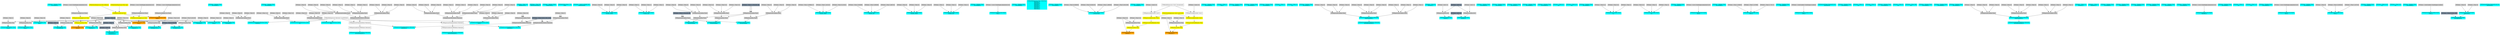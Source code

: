 digraph G {
node0 [shape="box" color="cyan" style="filled" label="VFXValue`1 Boolean (True)
_vfx_enabled_a"]
node1 [shape="box" color="cyan" style="filled" label="VFXExpressionCombine Float2
Count_a"]
node2 [shape="box" color="lightgray" style="filled" label="VFXExpressionMax Float"]
node3 [shape="box" color="lightgray" style="filled" label="VFXValue`1 Float (1)"]
node4 [shape="box" color="lightslategray" style="filled" label="VFXValue`1 Float (0)"]
node5 [shape="box" color="cyan" style="filled" label="VFXExpressionCombine Float2
Delay_a"]
node6 [shape="box" color="lightgray" style="filled" label="VFXExpressionMax Float"]
node7 [shape="box" color="lightgray" style="filled" label="VFXValue`1 Float (0)"]
node8 [shape="box" color="cyan" style="filled" label="VFXValue`1 Boolean (True)
_vfx_enabled_a"]
node9 [shape="box" color="cyan" style="filled" label="VFXExpressionMax Float
Rate_a"]
node10 [shape="box" color="lightgray" style="filled" label="VFXValue`1 Float (16)"]
node11 [shape="box" color="cyan" style="filled" label="VFXValue`1 Boolean (True)
_vfx_enabled_a"]
node12 [shape="box" color="cyan" style="filled" label="VFXExpressionTransformPosition Float3
Position_a"]
node13 [shape="box" label="VFXBuiltInExpression Matrix4x4 (LocalToWorld)"]
node14 [shape="box" color="lightgray" style="filled" label="VFXExpressionCombine Float3"]
node15 [shape="box" color="lightgray" style="filled" label="VFXValue`1 Float (0)"]
node16 [shape="box" color="lightgray" style="filled" label="VFXValue`1 Float (0)"]
node17 [shape="box" color="lightgray" style="filled" label="VFXValue`1 Float (0)"]
node18 [shape="box" color="cyan" style="filled" label="VFXValue`1 Float (10)
RatePerUnit_a"]
node19 [shape="box" color="cyan" style="filled" label="VFXValue`1 Float (50)
VelocityThreshold_a"]
node20 [shape="box" color="cyan" style="filled" label="VFXValue`1 Boolean (False)
ClampToOne_a"]
node21 [shape="box" color="cyan" style="filled" label="VFXMeshValue Mesh (770)
mesh"]
node22 [shape="box" color="cyan" style="filled" label="VFXValue`1 Uint32 (4294967295)
subMeshMask"]
node23 [shape="box" color="cyan" style="filled" label="VFXExpressionCombine Float3
bounds_center"]
node24 [shape="box" color="lightgray" style="filled" label="VFXValue`1 Float (0)"]
node25 [shape="box" color="lightgray" style="filled" label="VFXValue`1 Float (0)"]
node26 [shape="box" color="lightgray" style="filled" label="VFXValue`1 Float (0)"]
node27 [shape="box" color="cyan" style="filled" label="VFXExpressionCombine Float3
bounds_size"]
node28 [shape="box" color="lightgray" style="filled" label="VFXValue`1 Float (1)"]
node29 [shape="box" color="lightgray" style="filled" label="VFXValue`1 Float (1)"]
node30 [shape="box" color="lightgray" style="filled" label="VFXValue`1 Float (1)"]
node31 [shape="box" color="cyan" style="filled" label="VFXExpressionMin Float3
boundsPadding"]
node32 [shape="box" color="lightgray" style="filled" label="VFXExpressionMax Float3"]
node33 [shape="box" color="lightgray" style="filled" label="VFXExpressionCombine Float3"]
node34 [shape="box" color="lightgray" style="filled" label="VFXValue`1 Float (0)"]
node35 [shape="box" color="lightgray" style="filled" label="VFXValue`1 Float (0)"]
node36 [shape="box" color="lightgray" style="filled" label="VFXValue`1 Float (0)"]
node37 [shape="box" color="lightgray" style="filled" label="VFXExpressionCombine Float3"]
node38 [shape="box" color="lightslategray" style="filled" label="VFXValue`1 Float (-1,701412E+38)"]
node39 [shape="box" color="lightgray" style="filled" label="VFXExpressionCombine Float3"]
node40 [shape="box" color="lightslategray" style="filled" label="VFXValue`1 Float (1,701412E+38)"]
node41 [shape="box" color="cyan" style="filled" label="VFXExpressionCombine Float3
bounds_center"]
node42 [shape="box" color="lightgray" style="filled" label="VFXValue`1 Float (-0,00866127)"]
node43 [shape="box" color="lightgray" style="filled" label="VFXValue`1 Float (1,401422)"]
node44 [shape="box" color="lightgray" style="filled" label="VFXValue`1 Float (0,323452)"]
node45 [shape="box" color="cyan" style="filled" label="VFXExpressionCombine Float3
bounds_size"]
node46 [shape="box" color="lightgray" style="filled" label="VFXValue`1 Float (3,004998)"]
node47 [shape="box" color="lightgray" style="filled" label="VFXValue`1 Float (3,960069)"]
node48 [shape="box" color="lightgray" style="filled" label="VFXValue`1 Float (3,060745)"]
node49 [shape="box" color="cyan" style="filled" label="VFXExpressionMin Float3
boundsPadding"]
node50 [shape="box" color="lightgray" style="filled" label="VFXExpressionMax Float3"]
node51 [shape="box" color="lightgray" style="filled" label="VFXExpressionCombine Float3"]
node52 [shape="box" color="lightgray" style="filled" label="VFXValue`1 Float (0,5)"]
node53 [shape="box" color="lightgray" style="filled" label="VFXValue`1 Float (0,5)"]
node54 [shape="box" color="lightgray" style="filled" label="VFXValue`1 Float (0,5)"]
node55 [shape="box" color="cyan" style="filled" label="VFXExpressionCombine Float3
bounds_center"]
node56 [shape="box" color="lightgray" style="filled" label="VFXValue`1 Float (0)"]
node57 [shape="box" color="lightgray" style="filled" label="VFXValue`1 Float (0)"]
node58 [shape="box" color="lightgray" style="filled" label="VFXValue`1 Float (0)"]
node59 [shape="box" color="cyan" style="filled" label="VFXExpressionCombine Float3
bounds_size"]
node60 [shape="box" color="lightgray" style="filled" label="VFXValue`1 Float (1)"]
node61 [shape="box" color="lightgray" style="filled" label="VFXValue`1 Float (1)"]
node62 [shape="box" color="lightgray" style="filled" label="VFXValue`1 Float (1)"]
node63 [shape="box" color="cyan" style="filled" label="VFXExpressionMin Float3
boundsPadding"]
node64 [shape="box" color="lightgray" style="filled" label="VFXExpressionMax Float3"]
node65 [shape="box" color="lightgray" style="filled" label="VFXExpressionCombine Float3"]
node66 [shape="box" color="lightgray" style="filled" label="VFXValue`1 Float (0)"]
node67 [shape="box" color="lightgray" style="filled" label="VFXValue`1 Float (0)"]
node68 [shape="box" color="lightgray" style="filled" label="VFXValue`1 Float (0)"]
node69 [shape="box" color="cyan" style="filled" label="VFXValue`1 Boolean (True)
_vfx_enabled_a"]
node70 [shape="box" color="cyan" style="filled" label="VFXExpressionBakeCurve Float4
Size_a"]
node71 [shape="box" color="lightgray" style="filled" label="VFXValue`1 Curve (UnityEngine.AnimationCurve)"]
node72 [shape="box" color="cyan" style="filled" label="VFXValue`1 Boolean (True)
_vfx_enabled_b"]
node73 [shape="box" color="cyan" style="filled" label="VFXBuiltInExpression Float (DeltaTime)
deltaTime_b
deltaTime_a
deltaTime_b
deltaTime_c
deltaTime_b
deltaTime_c
deltaTime_d
deltaTime_e"]
node74 [shape="box" color="cyan" style="filled" label="VFXValue`1 Boolean (True)
_vfx_enabled_c"]
node75 [shape="box" color="cyan" style="filled" label="VFXExpressionCombine Float4
_FresnelColor"]
node76 [shape="box" color="lightgray" style="filled" label="VFXValue`1 Float (0,4286839)"]
node77 [shape="box" color="lightgray" style="filled" label="VFXValue`1 Float (0,9356378)"]
node78 [shape="box" color="lightgray" style="filled" label="VFXValue`1 Float (1,498039)"]
node79 [shape="box" color="lightgray" style="filled" label="VFXValue`1 Float (0,3921569)"]
node80 [shape="box" color="cyan" style="filled" label="VFXExpressionMin Float
_FresnelPower"]
node81 [shape="box" color="lightgray" style="filled" label="VFXExpressionMax Float"]
node82 [shape="box" color="lightgray" style="filled" label="VFXValue`1 Float (1)"]
node83 [shape="box" color="lightslategray" style="filled" label="VFXValue`1 Float (2)"]
node84 [shape="box" color="orange" style="filled" label="VFXExpressionMin Float
_Opacity"]
node85 [shape="box" color="yellow" style="filled" label="VFXExpressionMax Float"]
node86 [shape="box" color="yellow" style="filled" label="VFXExpressionSampleCurve Float"]
node87 [shape="box" color="lightgray" style="filled" label="VFXExpressionBakeCurve Float4"]
node88 [shape="box" color="lightgray" style="filled" label="VFXValue`1 Curve (UnityEngine.AnimationCurve)"]
node89 [shape="box" color="yellow" style="filled" label="VFXExpressionDivide Float"]
node90 [shape="box" color="yellow" style="filled" label="VFXAttributeExpression Float (age)"]
node91 [shape="box" color="yellow" style="filled" label="VFXAttributeExpression Float (lifetime)"]
node92 [shape="box" color="lightslategray" style="filled" label="VFXValue`1 Float (1)"]
node93 [shape="box" color="cyan" style="filled" label="VFXValue`1 Boolean (True)
_vfx_enabled_a"]
node94 [shape="box" color="orange" style="filled" label="VFXExpressionAdd Float
Lifetime_a"]
node95 [shape="box" color="lightgray" style="filled" label="VFXValue`1 Float (0,3)"]
node96 [shape="box" color="yellow" style="filled" label="VFXExpressionMul Float"]
node97 [shape="box" color="yellow" style="filled" label="VFXExpressionFixedRandom Float"]
node98 [shape="box" color="yellow" style="filled" label="VFXExpressionBitwiseXor Uint32"]
node99 [shape="box" color="yellow" style="filled" label="VFXAttributeExpression Uint32 (particleId)"]
node100 [shape="box" label="VFXExpressionBitwiseXor Uint32"]
node101 [shape="box" color="lightgray" style="filled" label="VFXValue`1 Uint32 (0)"]
node102 [shape="box" label="VFXBuiltInExpression Uint32 (SystemSeed)"]
node103 [shape="box" color="lightgray" style="filled" label="VFXExpressionSubtract Float"]
node104 [shape="box" color="lightgray" style="filled" label="VFXValue`1 Float (0,4)"]
node105 [shape="box" color="cyan" style="filled" label="VFXValue`1 Boolean (True)
_vfx_enabled_b"]
node106 [shape="box" color="cyan" style="filled" label="VFXValue`1 Float (1)
Size_b"]
node107 [shape="box" color="cyan" style="filled" label="VFXValue`1 Boolean (True)
_vfx_enabled_a"]
node108 [shape="box" color="cyan" style="filled" label="VFXExpressionTransformVector Float3
A_a"]
node109 [shape="box" color="lightgray" style="filled" label="VFXExpressionCombine Float3"]
node110 [shape="box" color="lightgray" style="filled" label="VFXValue`1 Float (-0,2)"]
node111 [shape="box" color="lightgray" style="filled" label="VFXValue`1 Float (-0,2)"]
node112 [shape="box" color="lightgray" style="filled" label="VFXValue`1 Float (2)"]
node113 [shape="box" color="cyan" style="filled" label="VFXExpressionTransformVector Float3
B_a"]
node114 [shape="box" color="lightgray" style="filled" label="VFXExpressionCombine Float3"]
node115 [shape="box" color="lightgray" style="filled" label="VFXValue`1 Float (0,2)"]
node116 [shape="box" color="lightgray" style="filled" label="VFXValue`1 Float (0,2)"]
node117 [shape="box" color="lightgray" style="filled" label="VFXValue`1 Float (10)"]
node118 [shape="box" color="cyan" style="filled" label="VFXValue`1 Boolean (True)
_vfx_enabled_b"]
node119 [shape="box" color="cyan" style="filled" label="VFXExpressionMin Float
arcSphere_arc_b"]
node120 [shape="box" color="lightgray" style="filled" label="VFXExpressionMax Float"]
node121 [shape="box" color="lightgray" style="filled" label="VFXValue`1 Float (6,28)"]
node122 [shape="box" color="lightslategray" style="filled" label="VFXValue`1 Float (6,283185)"]
node123 [shape="box" color="cyan" style="filled" label="VFXExpressionTransformMatrix Matrix4x4
transform_b"]
node124 [shape="box" label="VFXExpressionTransformMatrix Matrix4x4"]
node125 [shape="box" color="lightgray" style="filled" label="VFXExpressionTRSToMatrix Matrix4x4"]
node126 [shape="box" color="lightgray" style="filled" label="VFXExpressionCombine Float3"]
node127 [shape="box" color="lightgray" style="filled" label="VFXValue`1 Float (0)"]
node128 [shape="box" color="lightgray" style="filled" label="VFXValue`1 Float (0)"]
node129 [shape="box" color="lightgray" style="filled" label="VFXValue`1 Float (0)"]
node130 [shape="box" color="lightgray" style="filled" label="VFXExpressionCombine Float3"]
node131 [shape="box" color="lightgray" style="filled" label="VFXValue`1 Float (0)"]
node132 [shape="box" color="lightgray" style="filled" label="VFXValue`1 Float (0)"]
node133 [shape="box" color="lightgray" style="filled" label="VFXValue`1 Float (0)"]
node134 [shape="box" color="lightgray" style="filled" label="VFXExpressionCombine Float3"]
node135 [shape="box" color="lightgray" style="filled" label="VFXValue`1 Float (1)"]
node136 [shape="box" color="lightgray" style="filled" label="VFXValue`1 Float (1)"]
node137 [shape="box" color="lightgray" style="filled" label="VFXValue`1 Float (1)"]
node138 [shape="box" color="lightgray" style="filled" label="VFXExpressionTRSToMatrix Matrix4x4"]
node139 [shape="box" color="lightslategray" style="filled" label="VFXValue`1 Float3 ((0.00, 0.00, 0.00))"]
node140 [shape="box" color="lightgray" style="filled" label="VFXExpressionCombine Float3"]
node141 [shape="box" color="lightgray" style="filled" label="VFXValue`1 Float (0,6)"]
node142 [shape="box" color="cyan" style="filled" label="VFXExpressionTransposeMatrix Matrix4x4
inverseTranspose_b"]
node143 [shape="box" label="VFXExpressionInverseTRSMatrix Matrix4x4"]
node144 [shape="box" color="cyan" style="filled" label="VFXExpressionPow Float
volumeFactor_b
volumeFactor_c"]
node145 [shape="box" color="lightgray" style="filled" label="VFXExpressionSubtract Float"]
node146 [shape="box" color="lightslategray" style="filled" label="VFXValue`1 Float (3)"]
node147 [shape="box" color="cyan" style="filled" label="VFXValue`1 Boolean (True)
_vfx_enabled_c"]
node148 [shape="box" color="cyan" style="filled" label="VFXValue`1 Float (1)
A_c"]
node149 [shape="box" color="cyan" style="filled" label="VFXValue`1 Float (3)
B_c"]
node150 [shape="box" color="cyan" style="filled" label="VFXValue`1 Boolean (True)
_vfx_enabled_a"]
node151 [shape="box" color="cyan" style="filled" label="VFXExpressionInverseTRSMatrix Matrix4x4
InvFieldTransform_a"]
node152 [shape="box" color="cyan" style="filled" label="VFXExpressionTRSToMatrix Matrix4x4
FieldTransform_a"]
node153 [shape="box" color="lightgray" style="filled" label="VFXExpressionCombine Float3"]
node154 [shape="box" color="lightgray" style="filled" label="VFXValue`1 Float (0)"]
node155 [shape="box" color="lightgray" style="filled" label="VFXValue`1 Float (0)"]
node156 [shape="box" color="lightgray" style="filled" label="VFXValue`1 Float (0)"]
node157 [shape="box" color="lightgray" style="filled" label="VFXExpressionCombine Float3"]
node158 [shape="box" color="lightgray" style="filled" label="VFXValue`1 Float (0)"]
node159 [shape="box" color="lightgray" style="filled" label="VFXValue`1 Float (0)"]
node160 [shape="box" color="lightgray" style="filled" label="VFXValue`1 Float (0)"]
node161 [shape="box" color="lightgray" style="filled" label="VFXExpressionCombine Float3"]
node162 [shape="box" color="lightgray" style="filled" label="VFXValue`1 Float (1)"]
node163 [shape="box" color="lightgray" style="filled" label="VFXValue`1 Float (1)"]
node164 [shape="box" color="lightgray" style="filled" label="VFXValue`1 Float (1)"]
node165 [shape="box" color="cyan" style="filled" label="VFXValue`1 Float (6)
Intensity_a"]
node166 [shape="box" color="orange" style="filled" label="VFXExpressionMax Float
Drag_a"]
node167 [shape="box" color="yellow" style="filled" label="VFXExpressionSampleCurve Float"]
node168 [shape="box" color="lightgray" style="filled" label="VFXExpressionBakeCurve Float4"]
node169 [shape="box" color="lightgray" style="filled" label="VFXValue`1 Curve (UnityEngine.AnimationCurve)"]
node170 [shape="box" color="orange" style="filled" label="VFXExpressionAdd Float
frequency_a"]
node171 [shape="box" color="lightgray" style="filled" label="VFXValue`1 Float (1)"]
node172 [shape="box" color="yellow" style="filled" label="VFXExpressionMul Float"]
node173 [shape="box" color="yellow" style="filled" label="VFXExpressionFixedRandom Float"]
node174 [shape="box" color="yellow" style="filled" label="VFXExpressionBitwiseXor Uint32"]
node175 [shape="box" label="VFXExpressionBitwiseXor Uint32"]
node176 [shape="box" color="lightgray" style="filled" label="VFXValue`1 Uint32 (0)"]
node177 [shape="box" color="lightgray" style="filled" label="VFXExpressionSubtract Float"]
node178 [shape="box" color="lightgray" style="filled" label="VFXValue`1 Float (3)"]
node179 [shape="box" color="cyan" style="filled" label="VFXExpressionMin Int32
octaves_a"]
node180 [shape="box" color="lightgray" style="filled" label="VFXExpressionMax Int32"]
node181 [shape="box" color="lightgray" style="filled" label="VFXValue`1 Int32 (4)"]
node182 [shape="box" color="lightslategray" style="filled" label="VFXValue`1 Int32 (1)"]
node183 [shape="box" color="lightslategray" style="filled" label="VFXValue`1 Int32 (8)"]
node184 [shape="box" color="cyan" style="filled" label="VFXExpressionMin Float
roughness_a"]
node185 [shape="box" color="lightgray" style="filled" label="VFXExpressionMax Float"]
node186 [shape="box" color="lightgray" style="filled" label="VFXValue`1 Float (0,45)"]
node187 [shape="box" color="cyan" style="filled" label="VFXExpressionMax Float
lacunarity_a"]
node188 [shape="box" color="lightgray" style="filled" label="VFXValue`1 Float (5)"]
node189 [shape="box" color="cyan" style="filled" label="VFXValue`1 Boolean (True)
_vfx_enabled_b"]
node190 [shape="box" color="cyan" style="filled" label="VFXValue`1 Boolean (True)
_vfx_enabled_c"]
node191 [shape="box" color="cyan" style="filled" label="VFXValue`1 Boolean (True)
_vfx_enabled_d"]
node192 [shape="box" color="cyan" style="filled" label="VFXValue`1 Boolean (True)
_vfx_enabled_a"]
node193 [shape="box" color="cyan" style="filled" label="VFXValue`1 Boolean (True)
_vfx_enabled_b"]
node194 [shape="box" color="cyan" style="filled" label="VFXValue`1 Float (0,1)
A_b"]
node195 [shape="box" color="cyan" style="filled" label="VFXValue`1 Float (0,5)
B_b"]
node196 [shape="box" color="cyan" style="filled" label="VFXValue`1 Boolean (True)
_vfx_enabled_c"]
node197 [shape="box" color="cyan" style="filled" label="VFXExpressionCombine Float3
A_c"]
node198 [shape="box" color="lightgray" style="filled" label="VFXValue`1 Float (0,1)"]
node199 [shape="box" color="lightgray" style="filled" label="VFXValue`1 Float (0,5)"]
node200 [shape="box" color="lightgray" style="filled" label="VFXValue`1 Float (1)"]
node201 [shape="box" color="cyan" style="filled" label="VFXExpressionCombine Float3
B_c"]
node202 [shape="box" color="lightgray" style="filled" label="VFXValue`1 Float (0,2)"]
node203 [shape="box" color="lightgray" style="filled" label="VFXValue`1 Float (1)"]
node204 [shape="box" color="lightgray" style="filled" label="VFXValue`1 Float (1)"]
node205 [shape="box" color="cyan" style="filled" label="VFXValue`1 Boolean (True)
_vfx_enabled_d"]
node206 [shape="box" color="cyan" style="filled" label="VFXExpressionBakeCurve Float4
Size_d"]
node207 [shape="box" color="lightgray" style="filled" label="VFXValue`1 Curve (UnityEngine.AnimationCurve)"]
node208 [shape="box" color="cyan" style="filled" label="VFXValue`1 Boolean (True)
_vfx_enabled_e"]
node209 [shape="box" color="cyan" style="filled" label="VFXExpressionCombine Float3
Color_e"]
node210 [shape="box" color="lightgray" style="filled" label="VFXValue`1 Float (1,056853)"]
node211 [shape="box" color="lightgray" style="filled" label="VFXValue`1 Float (2,197996)"]
node212 [shape="box" color="lightgray" style="filled" label="VFXValue`1 Float (3,776172)"]
node213 [shape="box" color="cyan" style="filled" label="VFXValue`1 Boolean (True)
_vfx_enabled_f"]
node214 [shape="box" color="cyan" style="filled" label="VFXExpressionBakeGradient Float3
Color_f"]
node215 [shape="box" color="lightgray" style="filled" label="VFXValue`1 ColorGradient (UnityEngine.Gradient)"]
node216 [shape="box" color="cyan" style="filled" label="VFXTexture2DValue Texture2D (912)
mainTexture"]
node217 [shape="box" color="cyan" style="filled" label="VFXValue`1 Boolean (True)
_vfx_enabled_a"]
node218 [shape="box" color="cyan" style="filled" label="VFXValue`1 Float (1)
A_a"]
node219 [shape="box" color="cyan" style="filled" label="VFXValue`1 Float (3)
B_a"]
node220 [shape="box" color="cyan" style="filled" label="VFXValue`1 Boolean (True)
_vfx_enabled_b"]
node221 [shape="box" color="cyan" style="filled" label="VFXValue`1 Float (0)
A_b"]
node222 [shape="box" color="cyan" style="filled" label="VFXValue`1 Float (360)
B_b"]
node223 [shape="box" color="cyan" style="filled" label="VFXValue`1 Boolean (True)
_vfx_enabled_c"]
node224 [shape="box" color="cyan" style="filled" label="VFXExpressionMin Float
arcSphere_arc_c"]
node225 [shape="box" color="lightgray" style="filled" label="VFXExpressionMax Float"]
node226 [shape="box" color="lightgray" style="filled" label="VFXValue`1 Float (6,283185)"]
node227 [shape="box" color="cyan" style="filled" label="VFXExpressionTransformMatrix Matrix4x4
transform_c"]
node228 [shape="box" label="VFXExpressionTransformMatrix Matrix4x4"]
node229 [shape="box" color="lightgray" style="filled" label="VFXExpressionTRSToMatrix Matrix4x4"]
node230 [shape="box" color="lightgray" style="filled" label="VFXExpressionCombine Float3"]
node231 [shape="box" color="lightgray" style="filled" label="VFXValue`1 Float (0)"]
node232 [shape="box" color="lightgray" style="filled" label="VFXValue`1 Float (0)"]
node233 [shape="box" color="lightgray" style="filled" label="VFXValue`1 Float (0)"]
node234 [shape="box" color="lightgray" style="filled" label="VFXExpressionCombine Float3"]
node235 [shape="box" color="lightgray" style="filled" label="VFXValue`1 Float (0)"]
node236 [shape="box" color="lightgray" style="filled" label="VFXValue`1 Float (0)"]
node237 [shape="box" color="lightgray" style="filled" label="VFXValue`1 Float (0)"]
node238 [shape="box" color="lightgray" style="filled" label="VFXExpressionCombine Float3"]
node239 [shape="box" color="lightgray" style="filled" label="VFXValue`1 Float (1)"]
node240 [shape="box" color="lightgray" style="filled" label="VFXValue`1 Float (1)"]
node241 [shape="box" color="lightgray" style="filled" label="VFXValue`1 Float (1)"]
node242 [shape="box" color="lightgray" style="filled" label="VFXExpressionTRSToMatrix Matrix4x4"]
node243 [shape="box" color="lightgray" style="filled" label="VFXExpressionCombine Float3"]
node244 [shape="box" color="lightgray" style="filled" label="VFXValue`1 Float (1)"]
node245 [shape="box" color="cyan" style="filled" label="VFXExpressionTransposeMatrix Matrix4x4
inverseTranspose_c"]
node246 [shape="box" label="VFXExpressionInverseTRSMatrix Matrix4x4"]
node247 [shape="box" color="cyan" style="filled" label="VFXValue`1 Boolean (True)
_vfx_enabled_a"]
node248 [shape="box" color="orange" style="filled" label="VFXExpressionSampleCurve Float
Angle_a"]
node249 [shape="box" color="lightgray" style="filled" label="VFXExpressionBakeCurve Float4"]
node250 [shape="box" color="lightgray" style="filled" label="VFXValue`1 Curve (UnityEngine.AnimationCurve)"]
node251 [shape="box" color="cyan" style="filled" label="VFXValue`1 Boolean (True)
_vfx_enabled_b"]
node252 [shape="box" color="cyan" style="filled" label="VFXExpressionInverseTRSMatrix Matrix4x4
InvFieldTransform_b"]
node253 [shape="box" color="cyan" style="filled" label="VFXExpressionTRSToMatrix Matrix4x4
FieldTransform_b"]
node254 [shape="box" color="lightgray" style="filled" label="VFXExpressionCombine Float3"]
node255 [shape="box" color="lightgray" style="filled" label="VFXValue`1 Float (0)"]
node256 [shape="box" color="lightgray" style="filled" label="VFXValue`1 Float (0)"]
node257 [shape="box" color="lightgray" style="filled" label="VFXValue`1 Float (0)"]
node258 [shape="box" color="lightgray" style="filled" label="VFXExpressionCombine Float3"]
node259 [shape="box" color="lightgray" style="filled" label="VFXValue`1 Float (0)"]
node260 [shape="box" color="lightgray" style="filled" label="VFXValue`1 Float (0)"]
node261 [shape="box" color="lightgray" style="filled" label="VFXValue`1 Float (0)"]
node262 [shape="box" color="lightgray" style="filled" label="VFXExpressionCombine Float3"]
node263 [shape="box" color="lightgray" style="filled" label="VFXValue`1 Float (1)"]
node264 [shape="box" color="lightgray" style="filled" label="VFXValue`1 Float (1)"]
node265 [shape="box" color="lightgray" style="filled" label="VFXValue`1 Float (1)"]
node266 [shape="box" color="cyan" style="filled" label="VFXValue`1 Float (1,3)
Intensity_b"]
node267 [shape="box" color="cyan" style="filled" label="VFXExpressionMax Float
Drag_b"]
node268 [shape="box" color="lightgray" style="filled" label="VFXValue`1 Float (1,5)"]
node269 [shape="box" color="cyan" style="filled" label="VFXValue`1 Float (1)
frequency_b"]
node270 [shape="box" color="cyan" style="filled" label="VFXExpressionMin Int32
octaves_b"]
node271 [shape="box" color="lightgray" style="filled" label="VFXExpressionMax Int32"]
node272 [shape="box" color="lightgray" style="filled" label="VFXValue`1 Int32 (2)"]
node273 [shape="box" color="cyan" style="filled" label="VFXExpressionMin Float
roughness_b"]
node274 [shape="box" color="lightgray" style="filled" label="VFXExpressionMax Float"]
node275 [shape="box" color="lightgray" style="filled" label="VFXValue`1 Float (0,5)"]
node276 [shape="box" color="cyan" style="filled" label="VFXExpressionMax Float
lacunarity_b"]
node277 [shape="box" color="lightgray" style="filled" label="VFXValue`1 Float (2)"]
node278 [shape="box" color="cyan" style="filled" label="VFXValue`1 Boolean (True)
_vfx_enabled_c"]
node279 [shape="box" color="cyan" style="filled" label="VFXExpressionTransformVector Float3
Force_c"]
node280 [shape="box" color="lightgray" style="filled" label="VFXExpressionCombine Float3"]
node281 [shape="box" color="lightgray" style="filled" label="VFXValue`1 Float (1)"]
node282 [shape="box" color="lightgray" style="filled" label="VFXValue`1 Float (0,5)"]
node283 [shape="box" color="lightgray" style="filled" label="VFXValue`1 Float (0)"]
node284 [shape="box" color="cyan" style="filled" label="VFXValue`1 Boolean (True)
_vfx_enabled_d"]
node285 [shape="box" color="cyan" style="filled" label="VFXValue`1 Boolean (True)
_vfx_enabled_e"]
node286 [shape="box" color="cyan" style="filled" label="VFXValue`1 Boolean (True)
_vfx_enabled_f"]
node287 [shape="box" color="cyan" style="filled" label="VFXValue`1 Boolean (True)
_vfx_enabled_a"]
node288 [shape="box" color="cyan" style="filled" label="VFXValue`1 Boolean (True)
_vfx_enabled_b"]
node289 [shape="box" color="cyan" style="filled" label="VFXExpressionBakeCurve Float4
TexIndex_b"]
node290 [shape="box" color="lightgray" style="filled" label="VFXValue`1 Curve (UnityEngine.AnimationCurve)"]
node291 [shape="box" color="cyan" style="filled" label="VFXValue`1 Boolean (True)
_vfx_enabled_c"]
node292 [shape="box" color="cyan" style="filled" label="VFXValue`1 Float (1)
A_c"]
node293 [shape="box" color="cyan" style="filled" label="VFXValue`1 Float (1,9)
B_c"]
node294 [shape="box" color="cyan" style="filled" label="VFXValue`1 Boolean (True)
_vfx_enabled_d"]
node295 [shape="box" color="cyan" style="filled" label="VFXExpressionBakeCurve Float4
Size_d"]
node296 [shape="box" color="lightgray" style="filled" label="VFXValue`1 Curve (UnityEngine.AnimationCurve)"]
node297 [shape="box" color="cyan" style="filled" label="VFXValue`1 Boolean (True)
_vfx_enabled_e"]
node298 [shape="box" color="cyan" style="filled" label="VFXExpressionCombine Float3
Color_e"]
node299 [shape="box" color="lightgray" style="filled" label="VFXValue`1 Float (0)"]
node300 [shape="box" color="lightgray" style="filled" label="VFXValue`1 Float (0,3839281)"]
node301 [shape="box" color="lightgray" style="filled" label="VFXValue`1 Float (1,047016)"]
node302 [shape="box" color="cyan" style="filled" label="VFXValue`1 Boolean (True)
_vfx_enabled_f"]
node303 [shape="box" color="cyan" style="filled" label="VFXValue`1 Float (0,25)
A_f"]
node304 [shape="box" color="cyan" style="filled" label="VFXValue`1 Float (0,6)
B_f"]
node305 [shape="box" color="cyan" style="filled" label="VFXValue`1 Boolean (True)
_vfx_enabled_g"]
node306 [shape="box" color="cyan" style="filled" label="VFXExpressionBakeGradient Float3
Color_g"]
node307 [shape="box" color="lightgray" style="filled" label="VFXValue`1 ColorGradient (UnityEngine.Gradient)"]
node308 [shape="box" color="cyan" style="filled" label="VFXExpressionCombine Float2
flipBookSize"]
node309 [shape="box" color="lightgray" style="filled" label="VFXValue`1 Float (6)"]
node310 [shape="box" color="lightgray" style="filled" label="VFXValue`1 Float (6)"]
node311 [shape="box" color="cyan" style="filled" label="VFXExpressionDivide Float2
invFlipBookSize"]
node312 [shape="box" color="lightslategray" style="filled" label="VFXValue`1 Float2 ((1.00, 1.00))"]
node313 [shape="box" color="cyan" style="filled" label="VFXTexture2DValue Texture2D (62724)
mainTexture"]
node2 -> node1 [headlabel="0"]
node2 -> node1 [headlabel="1"]
node3 -> node2 [headlabel="0"]
node4 -> node2 [headlabel="1"]
node6 -> node5 [headlabel="0"]
node6 -> node5 [headlabel="1"]
node7 -> node6 [headlabel="0"]
node4 -> node6 [headlabel="1"]
node10 -> node9 [headlabel="0"]
node4 -> node9 [headlabel="1"]
node13 -> node12 [headlabel="0"]
node14 -> node12 [headlabel="1"]
node15 -> node14 [headlabel="0"]
node16 -> node14 [headlabel="1"]
node17 -> node14 [headlabel="2"]
node24 -> node23 [headlabel="0"]
node25 -> node23 [headlabel="1"]
node26 -> node23 [headlabel="2"]
node28 -> node27 [headlabel="0"]
node29 -> node27 [headlabel="1"]
node30 -> node27 [headlabel="2"]
node32 -> node31 [headlabel="0"]
node39 -> node31 [headlabel="1"]
node33 -> node32 [headlabel="0"]
node37 -> node32 [headlabel="1"]
node34 -> node33 [headlabel="0"]
node35 -> node33 [headlabel="1"]
node36 -> node33 [headlabel="2"]
node38 -> node37 [headlabel="0"]
node38 -> node37 [headlabel="1"]
node38 -> node37 [headlabel="2"]
node40 -> node39 [headlabel="0"]
node40 -> node39 [headlabel="1"]
node40 -> node39 [headlabel="2"]
node42 -> node41 [headlabel="0"]
node43 -> node41 [headlabel="1"]
node44 -> node41 [headlabel="2"]
node46 -> node45 [headlabel="0"]
node47 -> node45 [headlabel="1"]
node48 -> node45 [headlabel="2"]
node50 -> node49 [headlabel="0"]
node39 -> node49 [headlabel="1"]
node51 -> node50 [headlabel="0"]
node37 -> node50 [headlabel="1"]
node52 -> node51 [headlabel="0"]
node53 -> node51 [headlabel="1"]
node54 -> node51 [headlabel="2"]
node56 -> node55 [headlabel="0"]
node57 -> node55 [headlabel="1"]
node58 -> node55 [headlabel="2"]
node60 -> node59 [headlabel="0"]
node61 -> node59 [headlabel="1"]
node62 -> node59 [headlabel="2"]
node64 -> node63 [headlabel="0"]
node39 -> node63 [headlabel="1"]
node65 -> node64 [headlabel="0"]
node37 -> node64 [headlabel="1"]
node66 -> node65 [headlabel="0"]
node67 -> node65 [headlabel="1"]
node68 -> node65 [headlabel="2"]
node71 -> node70 
node76 -> node75 [headlabel="0"]
node77 -> node75 [headlabel="1"]
node78 -> node75 [headlabel="2"]
node79 -> node75 [headlabel="3"]
node81 -> node80 [headlabel="0"]
node83 -> node80 [headlabel="1"]
node82 -> node81 [headlabel="0"]
node4 -> node81 [headlabel="1"]
node85 -> node84 [headlabel="0"]
node92 -> node84 [headlabel="1"]
node86 -> node85 [headlabel="0"]
node4 -> node85 [headlabel="1"]
node87 -> node86 [headlabel="0"]
node89 -> node86 [headlabel="1"]
node88 -> node87 
node90 -> node89 [headlabel="0"]
node91 -> node89 [headlabel="1"]
node95 -> node94 [headlabel="0"]
node96 -> node94 [headlabel="1"]
node97 -> node96 [headlabel="0"]
node103 -> node96 [headlabel="1"]
node98 -> node97 
node99 -> node98 [headlabel="0"]
node100 -> node98 [headlabel="1"]
node101 -> node100 [headlabel="0"]
node102 -> node100 [headlabel="1"]
node104 -> node103 [headlabel="0"]
node95 -> node103 [headlabel="1"]
node13 -> node108 [headlabel="0"]
node109 -> node108 [headlabel="1"]
node110 -> node109 [headlabel="0"]
node111 -> node109 [headlabel="1"]
node112 -> node109 [headlabel="2"]
node13 -> node113 [headlabel="0"]
node114 -> node113 [headlabel="1"]
node115 -> node114 [headlabel="0"]
node116 -> node114 [headlabel="1"]
node117 -> node114 [headlabel="2"]
node120 -> node119 [headlabel="0"]
node122 -> node119 [headlabel="1"]
node121 -> node120 [headlabel="0"]
node4 -> node120 [headlabel="1"]
node124 -> node123 [headlabel="0"]
node138 -> node123 [headlabel="1"]
node13 -> node124 [headlabel="0"]
node125 -> node124 [headlabel="1"]
node126 -> node125 [headlabel="0"]
node130 -> node125 [headlabel="1"]
node134 -> node125 [headlabel="2"]
node127 -> node126 [headlabel="0"]
node128 -> node126 [headlabel="1"]
node129 -> node126 [headlabel="2"]
node131 -> node130 [headlabel="0"]
node132 -> node130 [headlabel="1"]
node133 -> node130 [headlabel="2"]
node135 -> node134 [headlabel="0"]
node136 -> node134 [headlabel="1"]
node137 -> node134 [headlabel="2"]
node139 -> node138 [headlabel="0"]
node139 -> node138 [headlabel="1"]
node140 -> node138 [headlabel="2"]
node141 -> node140 [headlabel="0"]
node141 -> node140 [headlabel="1"]
node141 -> node140 [headlabel="2"]
node143 -> node142 
node124 -> node143 
node145 -> node144 [headlabel="0"]
node146 -> node144 [headlabel="1"]
node92 -> node145 [headlabel="0"]
node4 -> node145 [headlabel="1"]
node152 -> node151 
node153 -> node152 [headlabel="0"]
node157 -> node152 [headlabel="1"]
node161 -> node152 [headlabel="2"]
node154 -> node153 [headlabel="0"]
node155 -> node153 [headlabel="1"]
node156 -> node153 [headlabel="2"]
node158 -> node157 [headlabel="0"]
node159 -> node157 [headlabel="1"]
node160 -> node157 [headlabel="2"]
node162 -> node161 [headlabel="0"]
node163 -> node161 [headlabel="1"]
node164 -> node161 [headlabel="2"]
node167 -> node166 [headlabel="0"]
node4 -> node166 [headlabel="1"]
node168 -> node167 [headlabel="0"]
node89 -> node167 [headlabel="1"]
node169 -> node168 
node171 -> node170 [headlabel="0"]
node172 -> node170 [headlabel="1"]
node173 -> node172 [headlabel="0"]
node177 -> node172 [headlabel="1"]
node174 -> node173 
node99 -> node174 [headlabel="0"]
node175 -> node174 [headlabel="1"]
node176 -> node175 [headlabel="0"]
node102 -> node175 [headlabel="1"]
node178 -> node177 [headlabel="0"]
node171 -> node177 [headlabel="1"]
node180 -> node179 [headlabel="0"]
node183 -> node179 [headlabel="1"]
node181 -> node180 [headlabel="0"]
node182 -> node180 [headlabel="1"]
node185 -> node184 [headlabel="0"]
node92 -> node184 [headlabel="1"]
node186 -> node185 [headlabel="0"]
node4 -> node185 [headlabel="1"]
node188 -> node187 [headlabel="0"]
node4 -> node187 [headlabel="1"]
node198 -> node197 [headlabel="0"]
node199 -> node197 [headlabel="1"]
node200 -> node197 [headlabel="2"]
node202 -> node201 [headlabel="0"]
node203 -> node201 [headlabel="1"]
node204 -> node201 [headlabel="2"]
node207 -> node206 
node210 -> node209 [headlabel="0"]
node211 -> node209 [headlabel="1"]
node212 -> node209 [headlabel="2"]
node215 -> node214 
node225 -> node224 [headlabel="0"]
node122 -> node224 [headlabel="1"]
node226 -> node225 [headlabel="0"]
node4 -> node225 [headlabel="1"]
node228 -> node227 [headlabel="0"]
node242 -> node227 [headlabel="1"]
node13 -> node228 [headlabel="0"]
node229 -> node228 [headlabel="1"]
node230 -> node229 [headlabel="0"]
node234 -> node229 [headlabel="1"]
node238 -> node229 [headlabel="2"]
node231 -> node230 [headlabel="0"]
node232 -> node230 [headlabel="1"]
node233 -> node230 [headlabel="2"]
node235 -> node234 [headlabel="0"]
node236 -> node234 [headlabel="1"]
node237 -> node234 [headlabel="2"]
node239 -> node238 [headlabel="0"]
node240 -> node238 [headlabel="1"]
node241 -> node238 [headlabel="2"]
node139 -> node242 [headlabel="0"]
node139 -> node242 [headlabel="1"]
node243 -> node242 [headlabel="2"]
node244 -> node243 [headlabel="0"]
node244 -> node243 [headlabel="1"]
node244 -> node243 [headlabel="2"]
node246 -> node245 
node228 -> node246 
node249 -> node248 [headlabel="0"]
node89 -> node248 [headlabel="1"]
node250 -> node249 
node253 -> node252 
node254 -> node253 [headlabel="0"]
node258 -> node253 [headlabel="1"]
node262 -> node253 [headlabel="2"]
node255 -> node254 [headlabel="0"]
node256 -> node254 [headlabel="1"]
node257 -> node254 [headlabel="2"]
node259 -> node258 [headlabel="0"]
node260 -> node258 [headlabel="1"]
node261 -> node258 [headlabel="2"]
node263 -> node262 [headlabel="0"]
node264 -> node262 [headlabel="1"]
node265 -> node262 [headlabel="2"]
node268 -> node267 [headlabel="0"]
node4 -> node267 [headlabel="1"]
node271 -> node270 [headlabel="0"]
node183 -> node270 [headlabel="1"]
node272 -> node271 [headlabel="0"]
node182 -> node271 [headlabel="1"]
node274 -> node273 [headlabel="0"]
node92 -> node273 [headlabel="1"]
node275 -> node274 [headlabel="0"]
node4 -> node274 [headlabel="1"]
node277 -> node276 [headlabel="0"]
node4 -> node276 [headlabel="1"]
node13 -> node279 [headlabel="0"]
node280 -> node279 [headlabel="1"]
node281 -> node280 [headlabel="0"]
node282 -> node280 [headlabel="1"]
node283 -> node280 [headlabel="2"]
node290 -> node289 
node296 -> node295 
node299 -> node298 [headlabel="0"]
node300 -> node298 [headlabel="1"]
node301 -> node298 [headlabel="2"]
node307 -> node306 
node309 -> node308 [headlabel="0"]
node310 -> node308 [headlabel="1"]
node312 -> node311 [headlabel="0"]
node308 -> node311 [headlabel="1"]
}
